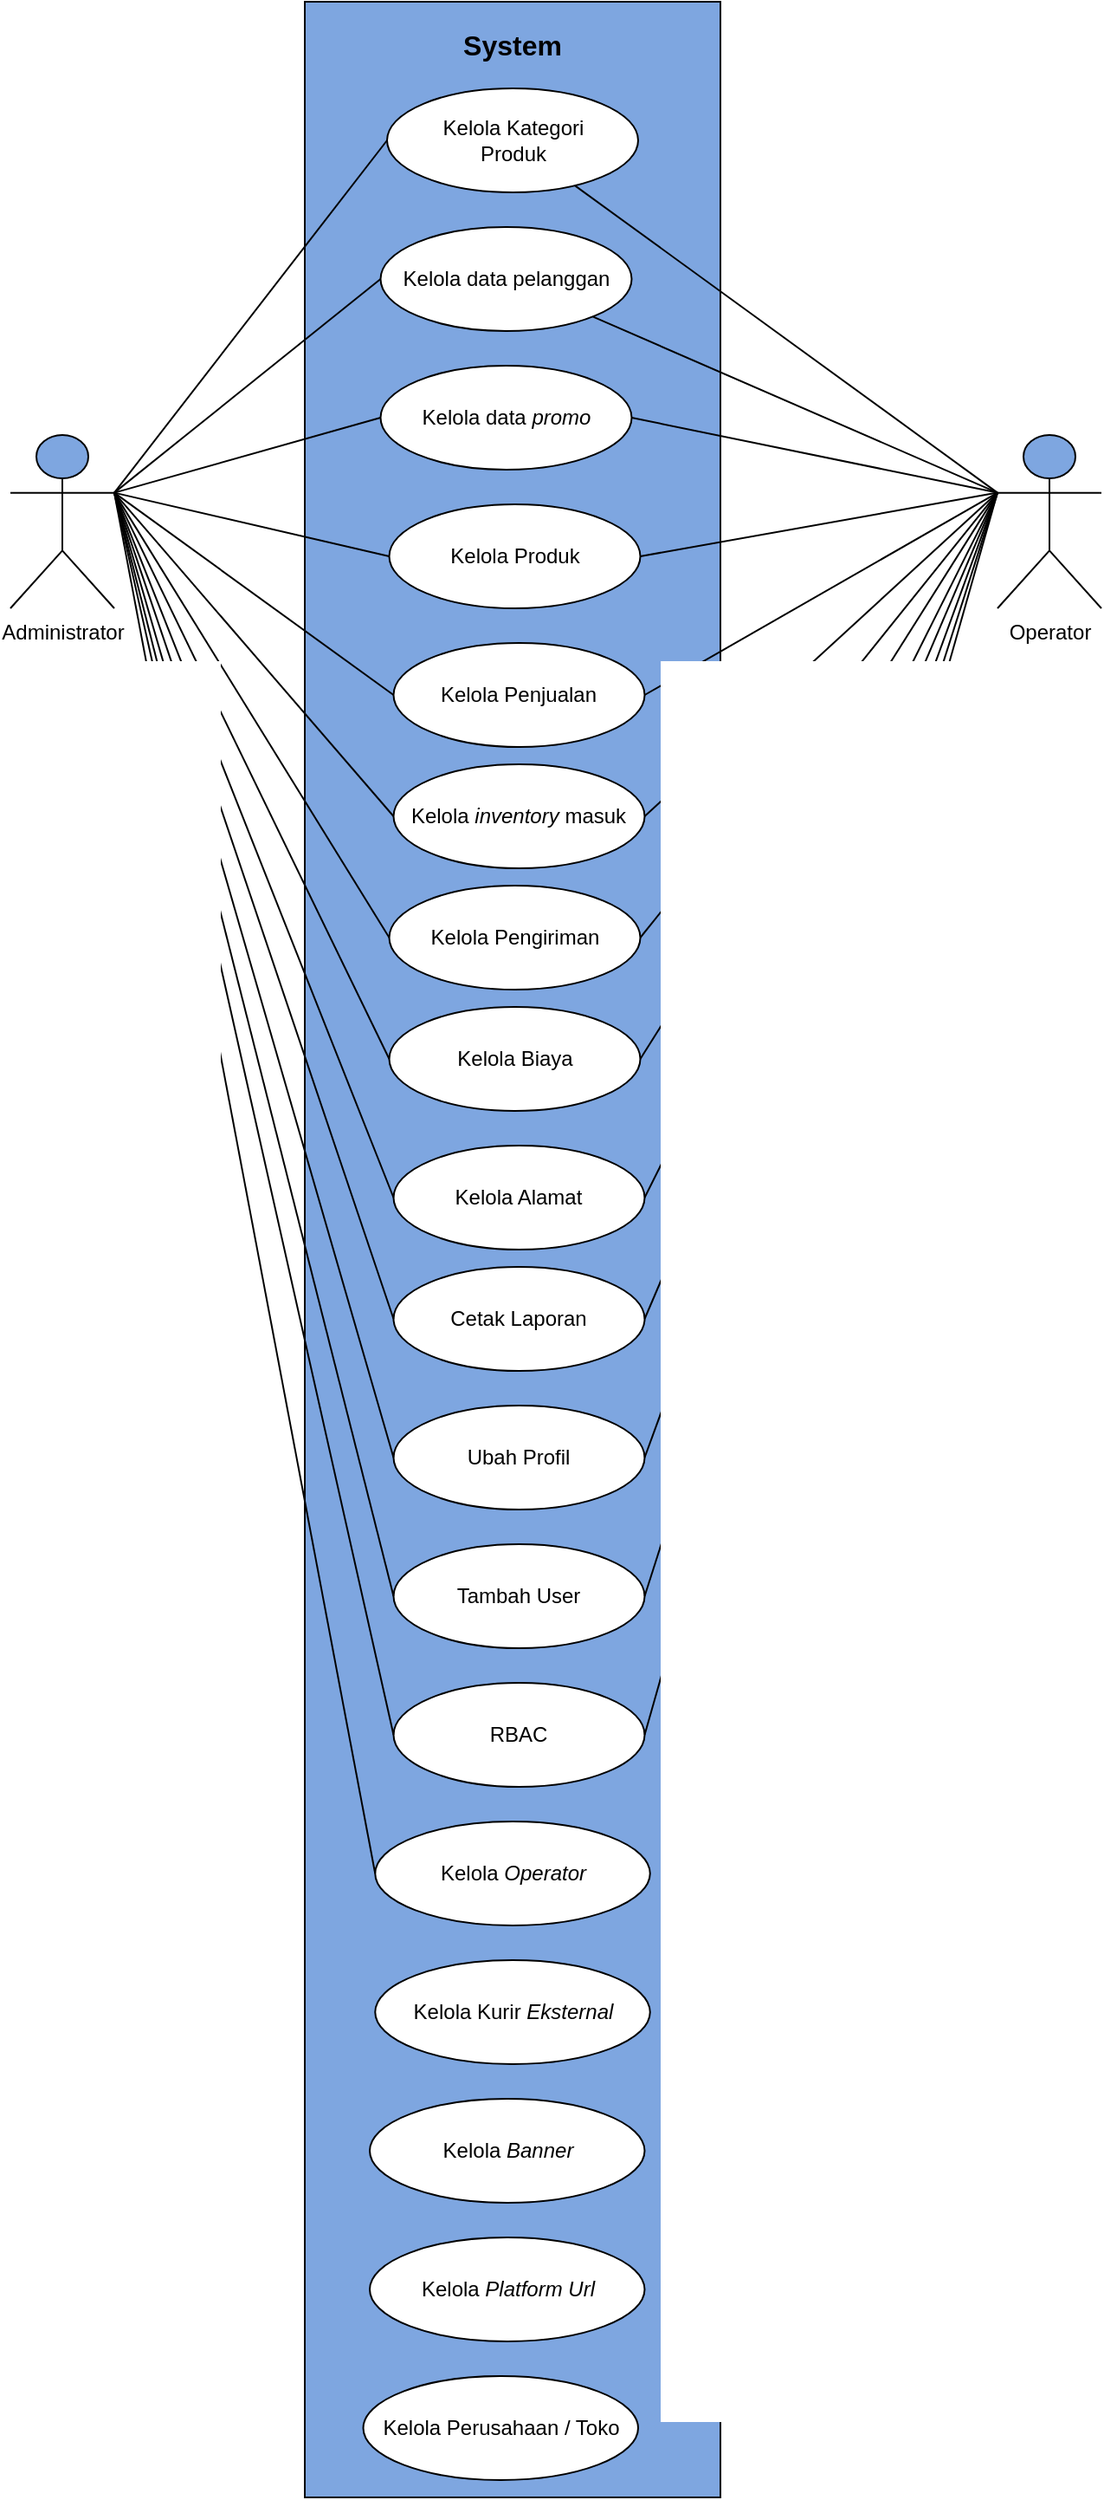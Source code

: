 <mxfile version="24.3.1" type="github">
  <diagram name="Page-1" id="6GL2j6caFHFInoVH31UJ">
    <mxGraphModel dx="1595" dy="840" grid="1" gridSize="10" guides="1" tooltips="1" connect="1" arrows="1" fold="1" page="1" pageScale="1" pageWidth="850" pageHeight="1100" math="0" shadow="0">
      <root>
        <mxCell id="0" />
        <mxCell id="1" parent="0" />
        <mxCell id="e-XMHh_016xHviX5zX3E-3" value="" style="rounded=0;whiteSpace=wrap;html=1;fillColor=#7EA6E0;" vertex="1" parent="1">
          <mxGeometry x="260" y="270" width="240" height="1440" as="geometry" />
        </mxCell>
        <mxCell id="e-XMHh_016xHviX5zX3E-8" style="rounded=0;orthogonalLoop=1;jettySize=auto;html=1;exitX=0;exitY=0.333;exitDx=0;exitDy=0;exitPerimeter=0;endArrow=none;endFill=0;" edge="1" parent="1" source="e-XMHh_016xHviX5zX3E-4" target="e-XMHh_016xHviX5zX3E-7">
          <mxGeometry relative="1" as="geometry" />
        </mxCell>
        <mxCell id="e-XMHh_016xHviX5zX3E-16" style="rounded=0;orthogonalLoop=1;jettySize=auto;html=1;exitX=0;exitY=0.333;exitDx=0;exitDy=0;exitPerimeter=0;endArrow=none;endFill=0;" edge="1" parent="1" source="e-XMHh_016xHviX5zX3E-4" target="e-XMHh_016xHviX5zX3E-9">
          <mxGeometry relative="1" as="geometry" />
        </mxCell>
        <mxCell id="e-XMHh_016xHviX5zX3E-24" style="rounded=0;orthogonalLoop=1;jettySize=auto;html=1;exitX=0;exitY=0.333;exitDx=0;exitDy=0;exitPerimeter=0;entryX=1;entryY=0.5;entryDx=0;entryDy=0;endArrow=none;endFill=0;" edge="1" parent="1" source="e-XMHh_016xHviX5zX3E-4" target="e-XMHh_016xHviX5zX3E-23">
          <mxGeometry relative="1" as="geometry" />
        </mxCell>
        <mxCell id="e-XMHh_016xHviX5zX3E-4" value="Operator" style="shape=umlActor;verticalLabelPosition=bottom;verticalAlign=top;html=1;outlineConnect=0;fillColor=#7EA6E0;" vertex="1" parent="1">
          <mxGeometry x="660" y="520" width="60" height="100" as="geometry" />
        </mxCell>
        <mxCell id="e-XMHh_016xHviX5zX3E-7" value="Kelola Kategori&lt;div&gt;Produk&lt;/div&gt;" style="ellipse;whiteSpace=wrap;html=1;" vertex="1" parent="1">
          <mxGeometry x="307.5" y="320" width="145" height="60" as="geometry" />
        </mxCell>
        <mxCell id="e-XMHh_016xHviX5zX3E-9" value="Kelola data pelanggan" style="ellipse;whiteSpace=wrap;html=1;" vertex="1" parent="1">
          <mxGeometry x="303.75" y="400" width="145" height="60" as="geometry" />
        </mxCell>
        <mxCell id="e-XMHh_016xHviX5zX3E-10" value="Kelola &lt;i&gt;inventory&lt;/i&gt;&amp;nbsp;masuk" style="ellipse;whiteSpace=wrap;html=1;" vertex="1" parent="1">
          <mxGeometry x="311.25" y="710" width="145" height="60" as="geometry" />
        </mxCell>
        <mxCell id="e-XMHh_016xHviX5zX3E-11" value="Kelola Penjualan" style="ellipse;whiteSpace=wrap;html=1;" vertex="1" parent="1">
          <mxGeometry x="311.25" y="640" width="145" height="60" as="geometry" />
        </mxCell>
        <mxCell id="e-XMHh_016xHviX5zX3E-12" value="Kelola Pengiriman" style="ellipse;whiteSpace=wrap;html=1;" vertex="1" parent="1">
          <mxGeometry x="308.75" y="780" width="145" height="60" as="geometry" />
        </mxCell>
        <mxCell id="e-XMHh_016xHviX5zX3E-13" value="Cetak Laporan" style="ellipse;whiteSpace=wrap;html=1;" vertex="1" parent="1">
          <mxGeometry x="311.25" y="1000" width="145" height="60" as="geometry" />
        </mxCell>
        <mxCell id="e-XMHh_016xHviX5zX3E-14" value="Ubah Profil" style="ellipse;whiteSpace=wrap;html=1;" vertex="1" parent="1">
          <mxGeometry x="311.25" y="1080" width="145" height="60" as="geometry" />
        </mxCell>
        <mxCell id="e-XMHh_016xHviX5zX3E-17" style="rounded=0;orthogonalLoop=1;jettySize=auto;html=1;exitX=0;exitY=0.333;exitDx=0;exitDy=0;exitPerimeter=0;endArrow=none;endFill=0;entryX=1;entryY=0.5;entryDx=0;entryDy=0;" edge="1" parent="1" source="e-XMHh_016xHviX5zX3E-4" target="e-XMHh_016xHviX5zX3E-10">
          <mxGeometry relative="1" as="geometry">
            <mxPoint x="590" y="520" as="sourcePoint" />
            <mxPoint x="453" y="540" as="targetPoint" />
          </mxGeometry>
        </mxCell>
        <mxCell id="e-XMHh_016xHviX5zX3E-18" style="rounded=0;orthogonalLoop=1;jettySize=auto;html=1;endArrow=none;endFill=0;entryX=1;entryY=0.5;entryDx=0;entryDy=0;exitX=0;exitY=0.333;exitDx=0;exitDy=0;exitPerimeter=0;" edge="1" parent="1" source="e-XMHh_016xHviX5zX3E-4" target="e-XMHh_016xHviX5zX3E-11">
          <mxGeometry relative="1" as="geometry">
            <mxPoint x="560" y="530" as="sourcePoint" />
            <mxPoint x="458" y="630" as="targetPoint" />
          </mxGeometry>
        </mxCell>
        <mxCell id="e-XMHh_016xHviX5zX3E-19" style="rounded=0;orthogonalLoop=1;jettySize=auto;html=1;endArrow=none;endFill=0;entryX=1;entryY=0.5;entryDx=0;entryDy=0;exitX=0;exitY=0.333;exitDx=0;exitDy=0;exitPerimeter=0;" edge="1" parent="1" source="e-XMHh_016xHviX5zX3E-4" target="e-XMHh_016xHviX5zX3E-12">
          <mxGeometry relative="1" as="geometry">
            <mxPoint x="580" y="510" as="sourcePoint" />
            <mxPoint x="458" y="710" as="targetPoint" />
          </mxGeometry>
        </mxCell>
        <mxCell id="e-XMHh_016xHviX5zX3E-20" style="rounded=0;orthogonalLoop=1;jettySize=auto;html=1;endArrow=none;endFill=0;entryX=1;entryY=0.5;entryDx=0;entryDy=0;exitX=0;exitY=0.333;exitDx=0;exitDy=0;exitPerimeter=0;" edge="1" parent="1" source="e-XMHh_016xHviX5zX3E-4" target="e-XMHh_016xHviX5zX3E-13">
          <mxGeometry relative="1" as="geometry">
            <mxPoint x="660" y="550" as="sourcePoint" />
            <mxPoint x="458" y="790" as="targetPoint" />
          </mxGeometry>
        </mxCell>
        <mxCell id="e-XMHh_016xHviX5zX3E-21" value="Tambah User" style="ellipse;whiteSpace=wrap;html=1;" vertex="1" parent="1">
          <mxGeometry x="311.25" y="1160" width="145" height="60" as="geometry" />
        </mxCell>
        <mxCell id="e-XMHh_016xHviX5zX3E-22" value="RBAC" style="ellipse;whiteSpace=wrap;html=1;" vertex="1" parent="1">
          <mxGeometry x="311.25" y="1240" width="145" height="60" as="geometry" />
        </mxCell>
        <mxCell id="e-XMHh_016xHviX5zX3E-23" value="Kelola data &lt;i&gt;promo&lt;/i&gt;" style="ellipse;whiteSpace=wrap;html=1;" vertex="1" parent="1">
          <mxGeometry x="303.75" y="480" width="145" height="60" as="geometry" />
        </mxCell>
        <mxCell id="e-XMHh_016xHviX5zX3E-25" value="&lt;font style=&quot;font-size: 16px;&quot;&gt;System&lt;/font&gt;" style="text;html=1;align=center;verticalAlign=middle;whiteSpace=wrap;rounded=0;fontStyle=1" vertex="1" parent="1">
          <mxGeometry x="350" y="280" width="60" height="30" as="geometry" />
        </mxCell>
        <mxCell id="e-XMHh_016xHviX5zX3E-31" value="Kelola Produk" style="ellipse;whiteSpace=wrap;html=1;" vertex="1" parent="1">
          <mxGeometry x="308.75" y="560" width="145" height="60" as="geometry" />
        </mxCell>
        <mxCell id="e-XMHh_016xHviX5zX3E-32" style="rounded=0;orthogonalLoop=1;jettySize=auto;html=1;exitX=0;exitY=0.333;exitDx=0;exitDy=0;exitPerimeter=0;endArrow=none;endFill=0;entryX=1;entryY=0.5;entryDx=0;entryDy=0;" edge="1" parent="1" source="e-XMHh_016xHviX5zX3E-4" target="e-XMHh_016xHviX5zX3E-31">
          <mxGeometry relative="1" as="geometry">
            <mxPoint x="670" y="563" as="sourcePoint" />
            <mxPoint x="463" y="700" as="targetPoint" />
          </mxGeometry>
        </mxCell>
        <mxCell id="e-XMHh_016xHviX5zX3E-33" value="Kelola Biaya" style="ellipse;whiteSpace=wrap;html=1;" vertex="1" parent="1">
          <mxGeometry x="308.75" y="850" width="145" height="60" as="geometry" />
        </mxCell>
        <mxCell id="e-XMHh_016xHviX5zX3E-41" value="Kelola Alamat" style="ellipse;whiteSpace=wrap;html=1;" vertex="1" parent="1">
          <mxGeometry x="311.25" y="930" width="145" height="60" as="geometry" />
        </mxCell>
        <mxCell id="e-XMHh_016xHviX5zX3E-42" style="rounded=0;orthogonalLoop=1;jettySize=auto;html=1;endArrow=none;endFill=0;exitX=0;exitY=0.333;exitDx=0;exitDy=0;exitPerimeter=0;entryX=1;entryY=0.5;entryDx=0;entryDy=0;" edge="1" parent="1" source="e-XMHh_016xHviX5zX3E-4" target="e-XMHh_016xHviX5zX3E-33">
          <mxGeometry relative="1" as="geometry">
            <mxPoint x="670" y="563" as="sourcePoint" />
            <mxPoint x="466" y="1040" as="targetPoint" />
          </mxGeometry>
        </mxCell>
        <mxCell id="e-XMHh_016xHviX5zX3E-43" style="rounded=0;orthogonalLoop=1;jettySize=auto;html=1;endArrow=none;endFill=0;exitX=0;exitY=0.333;exitDx=0;exitDy=0;exitPerimeter=0;entryX=1;entryY=0.5;entryDx=0;entryDy=0;" edge="1" parent="1" source="e-XMHh_016xHviX5zX3E-4" target="e-XMHh_016xHviX5zX3E-41">
          <mxGeometry relative="1" as="geometry">
            <mxPoint x="670" y="563" as="sourcePoint" />
            <mxPoint x="464" y="890" as="targetPoint" />
          </mxGeometry>
        </mxCell>
        <mxCell id="e-XMHh_016xHviX5zX3E-44" style="rounded=0;orthogonalLoop=1;jettySize=auto;html=1;endArrow=none;endFill=0;entryX=1;entryY=0.5;entryDx=0;entryDy=0;exitX=0;exitY=0.333;exitDx=0;exitDy=0;exitPerimeter=0;" edge="1" parent="1" source="e-XMHh_016xHviX5zX3E-4" target="e-XMHh_016xHviX5zX3E-14">
          <mxGeometry relative="1" as="geometry">
            <mxPoint x="670" y="563" as="sourcePoint" />
            <mxPoint x="466" y="1040" as="targetPoint" />
          </mxGeometry>
        </mxCell>
        <mxCell id="e-XMHh_016xHviX5zX3E-45" style="rounded=0;orthogonalLoop=1;jettySize=auto;html=1;endArrow=none;endFill=0;entryX=1;entryY=0.5;entryDx=0;entryDy=0;exitX=0;exitY=0.333;exitDx=0;exitDy=0;exitPerimeter=0;" edge="1" parent="1" source="e-XMHh_016xHviX5zX3E-4" target="e-XMHh_016xHviX5zX3E-21">
          <mxGeometry relative="1" as="geometry">
            <mxPoint x="670" y="563" as="sourcePoint" />
            <mxPoint x="466" y="1120" as="targetPoint" />
          </mxGeometry>
        </mxCell>
        <mxCell id="e-XMHh_016xHviX5zX3E-46" style="rounded=0;orthogonalLoop=1;jettySize=auto;html=1;endArrow=none;endFill=0;entryX=1;entryY=0.5;entryDx=0;entryDy=0;exitX=0;exitY=0.333;exitDx=0;exitDy=0;exitPerimeter=0;" edge="1" parent="1" source="e-XMHh_016xHviX5zX3E-4" target="e-XMHh_016xHviX5zX3E-22">
          <mxGeometry relative="1" as="geometry">
            <mxPoint x="670" y="563" as="sourcePoint" />
            <mxPoint x="466" y="1200" as="targetPoint" />
          </mxGeometry>
        </mxCell>
        <mxCell id="e-XMHh_016xHviX5zX3E-62" style="rounded=0;orthogonalLoop=1;jettySize=auto;html=1;exitX=1;exitY=0.333;exitDx=0;exitDy=0;exitPerimeter=0;entryX=0;entryY=0.5;entryDx=0;entryDy=0;endArrow=none;endFill=0;" edge="1" parent="1" source="e-XMHh_016xHviX5zX3E-60" target="e-XMHh_016xHviX5zX3E-7">
          <mxGeometry relative="1" as="geometry" />
        </mxCell>
        <mxCell id="e-XMHh_016xHviX5zX3E-60" value="Administrator" style="shape=umlActor;verticalLabelPosition=bottom;verticalAlign=top;html=1;outlineConnect=0;fillColor=#7EA6E0;" vertex="1" parent="1">
          <mxGeometry x="90" y="520" width="60" height="100" as="geometry" />
        </mxCell>
        <mxCell id="e-XMHh_016xHviX5zX3E-63" style="rounded=0;orthogonalLoop=1;jettySize=auto;html=1;exitX=1;exitY=0.333;exitDx=0;exitDy=0;exitPerimeter=0;entryX=0;entryY=0.5;entryDx=0;entryDy=0;endArrow=none;endFill=0;" edge="1" parent="1" source="e-XMHh_016xHviX5zX3E-60" target="e-XMHh_016xHviX5zX3E-9">
          <mxGeometry relative="1" as="geometry">
            <mxPoint x="160" y="563" as="sourcePoint" />
            <mxPoint x="318" y="360" as="targetPoint" />
          </mxGeometry>
        </mxCell>
        <mxCell id="e-XMHh_016xHviX5zX3E-64" style="rounded=0;orthogonalLoop=1;jettySize=auto;html=1;exitX=1;exitY=0.333;exitDx=0;exitDy=0;exitPerimeter=0;entryX=0;entryY=0.5;entryDx=0;entryDy=0;endArrow=none;endFill=0;" edge="1" parent="1" source="e-XMHh_016xHviX5zX3E-60" target="e-XMHh_016xHviX5zX3E-23">
          <mxGeometry relative="1" as="geometry">
            <mxPoint x="160" y="563" as="sourcePoint" />
            <mxPoint x="314" y="440" as="targetPoint" />
          </mxGeometry>
        </mxCell>
        <mxCell id="e-XMHh_016xHviX5zX3E-65" style="rounded=0;orthogonalLoop=1;jettySize=auto;html=1;exitX=1;exitY=0.333;exitDx=0;exitDy=0;exitPerimeter=0;entryX=0;entryY=0.5;entryDx=0;entryDy=0;endArrow=none;endFill=0;" edge="1" parent="1" source="e-XMHh_016xHviX5zX3E-60" target="e-XMHh_016xHviX5zX3E-31">
          <mxGeometry relative="1" as="geometry">
            <mxPoint x="160" y="563" as="sourcePoint" />
            <mxPoint x="314" y="520" as="targetPoint" />
          </mxGeometry>
        </mxCell>
        <mxCell id="e-XMHh_016xHviX5zX3E-66" style="rounded=0;orthogonalLoop=1;jettySize=auto;html=1;exitX=1;exitY=0.333;exitDx=0;exitDy=0;exitPerimeter=0;entryX=0;entryY=0.5;entryDx=0;entryDy=0;endArrow=none;endFill=0;" edge="1" parent="1" source="e-XMHh_016xHviX5zX3E-60" target="e-XMHh_016xHviX5zX3E-11">
          <mxGeometry relative="1" as="geometry">
            <mxPoint x="160" y="563" as="sourcePoint" />
            <mxPoint x="319" y="600" as="targetPoint" />
          </mxGeometry>
        </mxCell>
        <mxCell id="e-XMHh_016xHviX5zX3E-67" style="rounded=0;orthogonalLoop=1;jettySize=auto;html=1;exitX=1;exitY=0.333;exitDx=0;exitDy=0;exitPerimeter=0;entryX=0;entryY=0.5;entryDx=0;entryDy=0;endArrow=none;endFill=0;" edge="1" parent="1" source="e-XMHh_016xHviX5zX3E-60" target="e-XMHh_016xHviX5zX3E-10">
          <mxGeometry relative="1" as="geometry">
            <mxPoint x="160" y="563" as="sourcePoint" />
            <mxPoint x="321" y="680" as="targetPoint" />
          </mxGeometry>
        </mxCell>
        <mxCell id="e-XMHh_016xHviX5zX3E-68" style="rounded=0;orthogonalLoop=1;jettySize=auto;html=1;exitX=1;exitY=0.333;exitDx=0;exitDy=0;exitPerimeter=0;entryX=0;entryY=0.5;entryDx=0;entryDy=0;endArrow=none;endFill=0;" edge="1" parent="1" source="e-XMHh_016xHviX5zX3E-60" target="e-XMHh_016xHviX5zX3E-12">
          <mxGeometry relative="1" as="geometry">
            <mxPoint x="160" y="563" as="sourcePoint" />
            <mxPoint x="321" y="750" as="targetPoint" />
          </mxGeometry>
        </mxCell>
        <mxCell id="e-XMHh_016xHviX5zX3E-69" style="rounded=0;orthogonalLoop=1;jettySize=auto;html=1;exitX=1;exitY=0.333;exitDx=0;exitDy=0;exitPerimeter=0;entryX=0;entryY=0.5;entryDx=0;entryDy=0;endArrow=none;endFill=0;" edge="1" parent="1" source="e-XMHh_016xHviX5zX3E-60" target="e-XMHh_016xHviX5zX3E-33">
          <mxGeometry relative="1" as="geometry">
            <mxPoint x="160" y="563" as="sourcePoint" />
            <mxPoint x="319" y="820" as="targetPoint" />
          </mxGeometry>
        </mxCell>
        <mxCell id="e-XMHh_016xHviX5zX3E-70" style="rounded=0;orthogonalLoop=1;jettySize=auto;html=1;exitX=1;exitY=0.333;exitDx=0;exitDy=0;exitPerimeter=0;entryX=0;entryY=0.5;entryDx=0;entryDy=0;endArrow=none;endFill=0;" edge="1" parent="1" source="e-XMHh_016xHviX5zX3E-60" target="e-XMHh_016xHviX5zX3E-41">
          <mxGeometry relative="1" as="geometry">
            <mxPoint x="160" y="563" as="sourcePoint" />
            <mxPoint x="319" y="890" as="targetPoint" />
          </mxGeometry>
        </mxCell>
        <mxCell id="e-XMHh_016xHviX5zX3E-71" style="rounded=0;orthogonalLoop=1;jettySize=auto;html=1;exitX=1;exitY=0.333;exitDx=0;exitDy=0;exitPerimeter=0;entryX=0;entryY=0.5;entryDx=0;entryDy=0;endArrow=none;endFill=0;" edge="1" parent="1" source="e-XMHh_016xHviX5zX3E-60" target="e-XMHh_016xHviX5zX3E-13">
          <mxGeometry relative="1" as="geometry">
            <mxPoint x="160" y="563" as="sourcePoint" />
            <mxPoint x="321" y="970" as="targetPoint" />
          </mxGeometry>
        </mxCell>
        <mxCell id="e-XMHh_016xHviX5zX3E-72" style="rounded=0;orthogonalLoop=1;jettySize=auto;html=1;exitX=1;exitY=0.333;exitDx=0;exitDy=0;exitPerimeter=0;entryX=0;entryY=0.5;entryDx=0;entryDy=0;endArrow=none;endFill=0;" edge="1" parent="1" source="e-XMHh_016xHviX5zX3E-60" target="e-XMHh_016xHviX5zX3E-14">
          <mxGeometry relative="1" as="geometry">
            <mxPoint x="160" y="563" as="sourcePoint" />
            <mxPoint x="321" y="1040" as="targetPoint" />
          </mxGeometry>
        </mxCell>
        <mxCell id="e-XMHh_016xHviX5zX3E-73" style="rounded=0;orthogonalLoop=1;jettySize=auto;html=1;exitX=1;exitY=0.333;exitDx=0;exitDy=0;exitPerimeter=0;entryX=0;entryY=0.5;entryDx=0;entryDy=0;endArrow=none;endFill=0;" edge="1" parent="1" source="e-XMHh_016xHviX5zX3E-60" target="e-XMHh_016xHviX5zX3E-21">
          <mxGeometry relative="1" as="geometry">
            <mxPoint x="160" y="563" as="sourcePoint" />
            <mxPoint x="321" y="1120" as="targetPoint" />
          </mxGeometry>
        </mxCell>
        <mxCell id="e-XMHh_016xHviX5zX3E-74" style="rounded=0;orthogonalLoop=1;jettySize=auto;html=1;exitX=1;exitY=0.333;exitDx=0;exitDy=0;exitPerimeter=0;entryX=0;entryY=0.5;entryDx=0;entryDy=0;endArrow=none;endFill=0;" edge="1" parent="1" source="e-XMHh_016xHviX5zX3E-60" target="e-XMHh_016xHviX5zX3E-22">
          <mxGeometry relative="1" as="geometry">
            <mxPoint x="160" y="563" as="sourcePoint" />
            <mxPoint x="321" y="1200" as="targetPoint" />
          </mxGeometry>
        </mxCell>
        <mxCell id="e-XMHh_016xHviX5zX3E-75" value="Kelola &lt;i&gt;Operator&lt;/i&gt;" style="ellipse;whiteSpace=wrap;html=1;" vertex="1" parent="1">
          <mxGeometry x="300.63" y="1320" width="158.75" height="60" as="geometry" />
        </mxCell>
        <mxCell id="e-XMHh_016xHviX5zX3E-76" style="rounded=0;orthogonalLoop=1;jettySize=auto;html=1;exitX=1;exitY=0.333;exitDx=0;exitDy=0;exitPerimeter=0;entryX=0;entryY=0.5;entryDx=0;entryDy=0;endArrow=none;endFill=0;" edge="1" parent="1" source="e-XMHh_016xHviX5zX3E-60" target="e-XMHh_016xHviX5zX3E-75">
          <mxGeometry relative="1" as="geometry">
            <mxPoint x="160" y="563" as="sourcePoint" />
            <mxPoint x="321" y="1280" as="targetPoint" />
          </mxGeometry>
        </mxCell>
        <mxCell id="e-XMHh_016xHviX5zX3E-77" value="Kelola Kurir &lt;i&gt;Eksternal&lt;/i&gt;" style="ellipse;whiteSpace=wrap;html=1;" vertex="1" parent="1">
          <mxGeometry x="300.63" y="1400" width="158.75" height="60" as="geometry" />
        </mxCell>
        <mxCell id="e-XMHh_016xHviX5zX3E-78" value="Kelola &lt;i&gt;Banner&lt;/i&gt;" style="ellipse;whiteSpace=wrap;html=1;" vertex="1" parent="1">
          <mxGeometry x="297.5" y="1480" width="158.75" height="60" as="geometry" />
        </mxCell>
        <mxCell id="e-XMHh_016xHviX5zX3E-80" value="Kelola &lt;i&gt;Platform Url&lt;/i&gt;" style="ellipse;whiteSpace=wrap;html=1;" vertex="1" parent="1">
          <mxGeometry x="297.5" y="1560" width="158.75" height="60" as="geometry" />
        </mxCell>
        <mxCell id="e-XMHh_016xHviX5zX3E-81" value="Kelola Perusahaan / Toko" style="ellipse;whiteSpace=wrap;html=1;" vertex="1" parent="1">
          <mxGeometry x="293.75" y="1640" width="158.75" height="60" as="geometry" />
        </mxCell>
      </root>
    </mxGraphModel>
  </diagram>
</mxfile>
